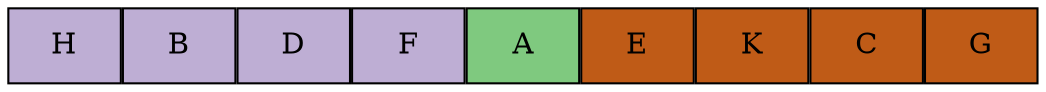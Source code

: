 graph g {
    node[shape=rect fixedsize=true  fillcolor=white colorscheme=accent8 style=filled];
H,B,D,F,A,E,K,C,G;
    nodesep=0;
    A[fillcolor=1];
    H,B,D,F[fillcolor=2];
    E,K,C,G[fillcolor=7];
}
